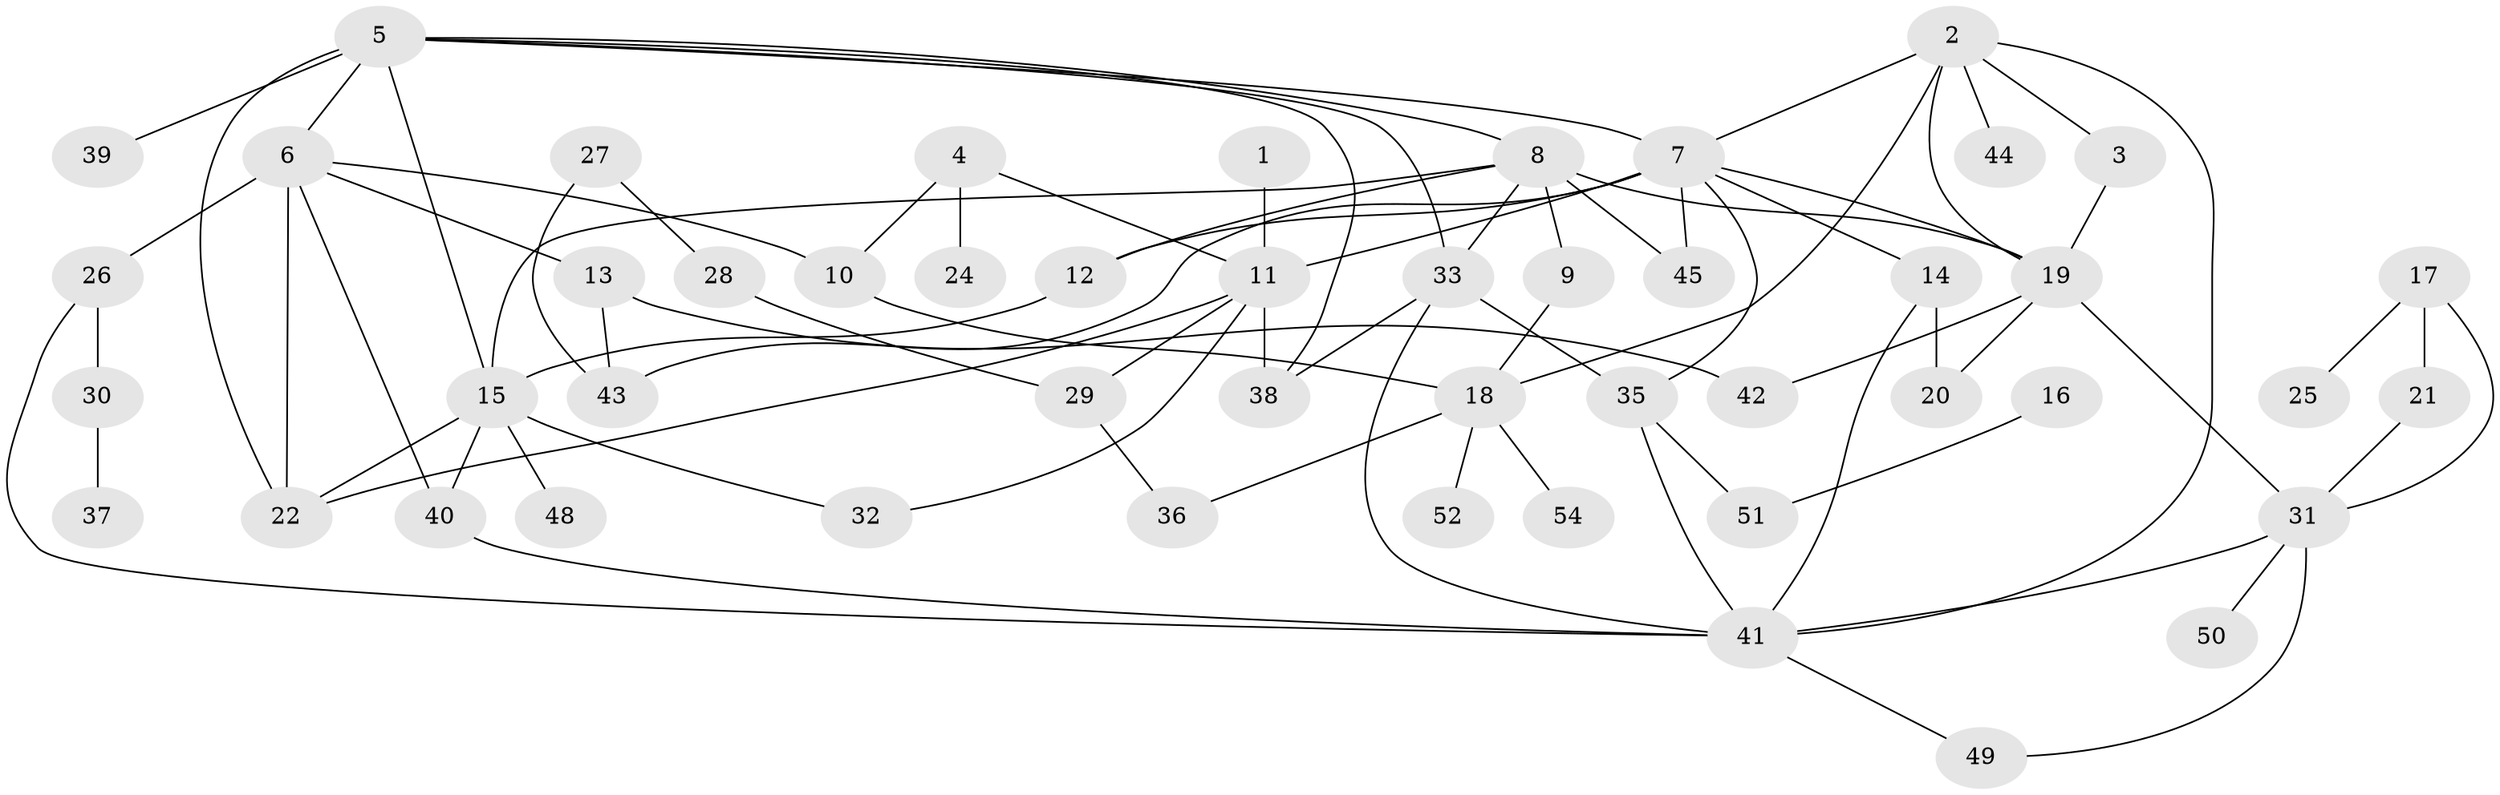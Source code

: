 // original degree distribution, {2: 0.2523364485981308, 5: 0.102803738317757, 3: 0.17757009345794392, 6: 0.009345794392523364, 4: 0.14953271028037382, 1: 0.2523364485981308, 0: 0.04672897196261682, 9: 0.009345794392523364}
// Generated by graph-tools (version 1.1) at 2025/33/03/09/25 02:33:22]
// undirected, 49 vertices, 80 edges
graph export_dot {
graph [start="1"]
  node [color=gray90,style=filled];
  1;
  2;
  3;
  4;
  5;
  6;
  7;
  8;
  9;
  10;
  11;
  12;
  13;
  14;
  15;
  16;
  17;
  18;
  19;
  20;
  21;
  22;
  24;
  25;
  26;
  27;
  28;
  29;
  30;
  31;
  32;
  33;
  35;
  36;
  37;
  38;
  39;
  40;
  41;
  42;
  43;
  44;
  45;
  48;
  49;
  50;
  51;
  52;
  54;
  1 -- 11 [weight=1.0];
  2 -- 3 [weight=1.0];
  2 -- 7 [weight=1.0];
  2 -- 18 [weight=1.0];
  2 -- 19 [weight=1.0];
  2 -- 41 [weight=1.0];
  2 -- 44 [weight=1.0];
  3 -- 19 [weight=1.0];
  4 -- 10 [weight=1.0];
  4 -- 11 [weight=1.0];
  4 -- 24 [weight=1.0];
  5 -- 6 [weight=2.0];
  5 -- 7 [weight=1.0];
  5 -- 8 [weight=1.0];
  5 -- 15 [weight=1.0];
  5 -- 22 [weight=1.0];
  5 -- 33 [weight=1.0];
  5 -- 38 [weight=1.0];
  5 -- 39 [weight=1.0];
  6 -- 10 [weight=1.0];
  6 -- 13 [weight=1.0];
  6 -- 22 [weight=1.0];
  6 -- 26 [weight=1.0];
  6 -- 40 [weight=1.0];
  7 -- 11 [weight=1.0];
  7 -- 12 [weight=2.0];
  7 -- 14 [weight=1.0];
  7 -- 19 [weight=1.0];
  7 -- 35 [weight=1.0];
  7 -- 43 [weight=1.0];
  7 -- 45 [weight=1.0];
  8 -- 9 [weight=1.0];
  8 -- 12 [weight=1.0];
  8 -- 15 [weight=1.0];
  8 -- 19 [weight=2.0];
  8 -- 33 [weight=1.0];
  8 -- 45 [weight=1.0];
  9 -- 18 [weight=1.0];
  10 -- 18 [weight=1.0];
  11 -- 22 [weight=1.0];
  11 -- 29 [weight=1.0];
  11 -- 32 [weight=1.0];
  11 -- 38 [weight=1.0];
  12 -- 15 [weight=1.0];
  13 -- 42 [weight=1.0];
  13 -- 43 [weight=1.0];
  14 -- 20 [weight=2.0];
  14 -- 41 [weight=1.0];
  15 -- 22 [weight=1.0];
  15 -- 32 [weight=1.0];
  15 -- 40 [weight=1.0];
  15 -- 48 [weight=1.0];
  16 -- 51 [weight=1.0];
  17 -- 21 [weight=1.0];
  17 -- 25 [weight=1.0];
  17 -- 31 [weight=1.0];
  18 -- 36 [weight=1.0];
  18 -- 52 [weight=1.0];
  18 -- 54 [weight=1.0];
  19 -- 20 [weight=1.0];
  19 -- 31 [weight=1.0];
  19 -- 42 [weight=1.0];
  21 -- 31 [weight=1.0];
  26 -- 30 [weight=1.0];
  26 -- 41 [weight=1.0];
  27 -- 28 [weight=1.0];
  27 -- 43 [weight=1.0];
  28 -- 29 [weight=1.0];
  29 -- 36 [weight=1.0];
  30 -- 37 [weight=1.0];
  31 -- 41 [weight=1.0];
  31 -- 49 [weight=1.0];
  31 -- 50 [weight=1.0];
  33 -- 35 [weight=1.0];
  33 -- 38 [weight=1.0];
  33 -- 41 [weight=1.0];
  35 -- 41 [weight=1.0];
  35 -- 51 [weight=1.0];
  40 -- 41 [weight=1.0];
  41 -- 49 [weight=1.0];
}
